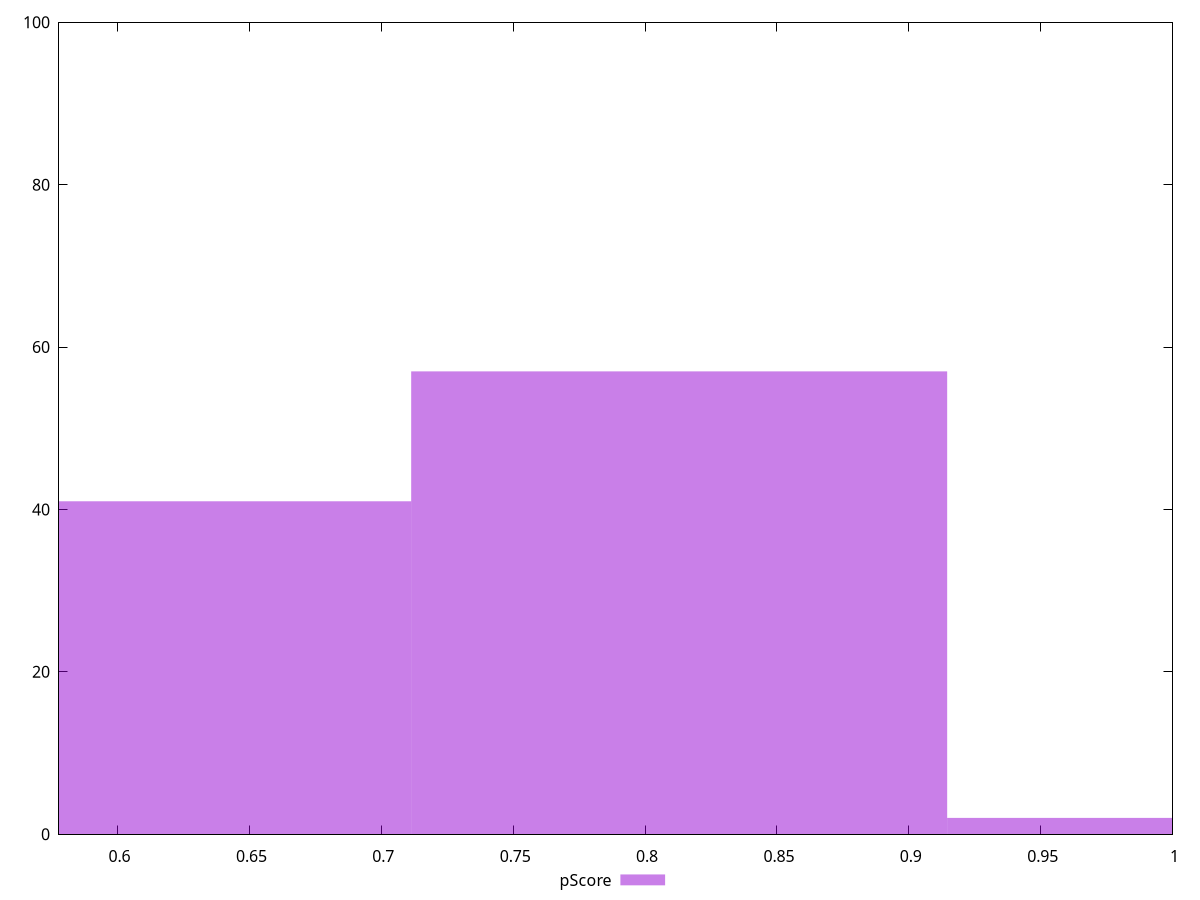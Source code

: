 reset

$pScore <<EOF
0.8129397107159195 57
0.6097047830369396 41
1.0161746383948995 2
EOF

set key outside below
set boxwidth 0.20323492767897988
set xrange [0.5777777777777777:1]
set yrange [0:100]
set trange [0:100]
set style fill transparent solid 0.5 noborder
set terminal svg size 640, 490 enhanced background rgb 'white'
set output "report_00015_2021-02-09T16-11-33.973Z/uses-webp-images/samples/pages/pScore/histogram.svg"

plot $pScore title "pScore" with boxes

reset
